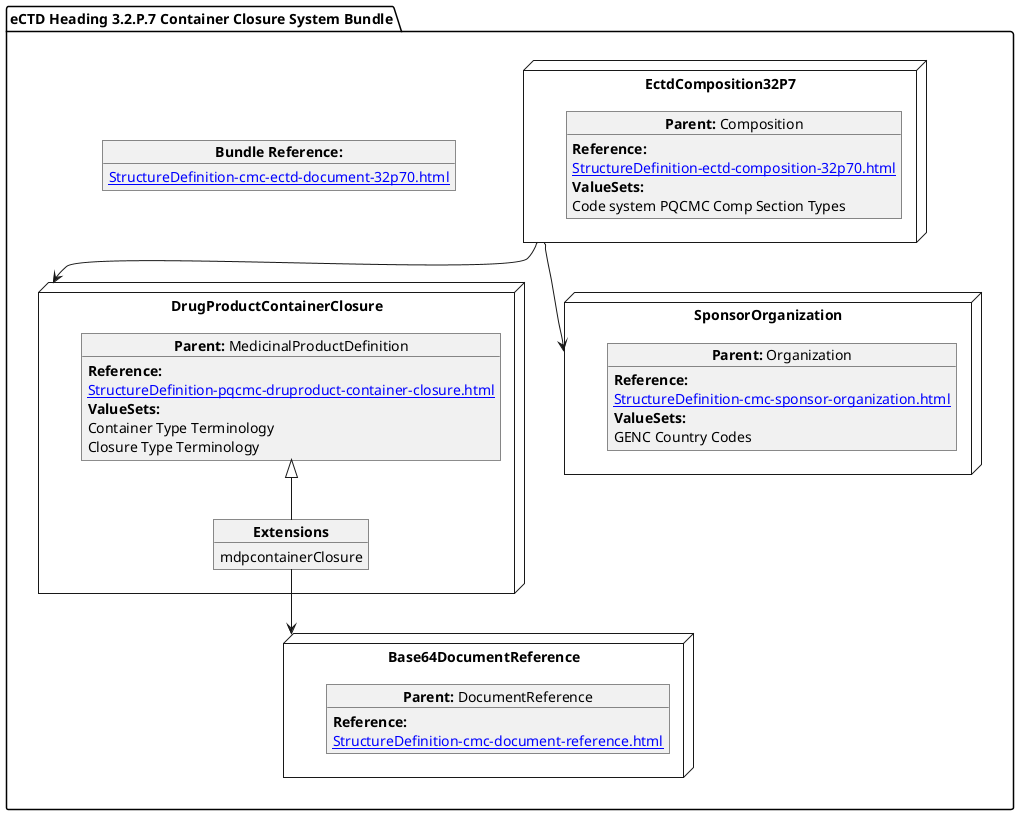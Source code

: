 @startuml ContainerClosure
allowmixing
'Mixed model of use case and object
package "eCTD Heading 3.2.P.7 Container Closure System Bundle" as NODES {
    object "**Bundle Reference:**" as objbun {
              [[StructureDefinition-cmc-ectd-document-32p70.html]]
    }   
  node "EctdComposition32P7" as N1 { 
      object "**Parent:** Composition" as obj1 {
      **Reference:**
      [[StructureDefinition-ectd-composition-32p70.html]]
      **ValueSets:**
  Code system PQCMC Comp Section Types
    }   
}
node "DrugProductContainerClosure" as N21 { 
      object "**Parent:** MedicinalProductDefinition" as obj22 {
           **Reference:**
      [[StructureDefinition-pqcmc-druproduct-container-closure.html]]
        **ValueSets:**
        Container Type Terminology
        Closure Type Terminology
    }
    object "**Extensions**" as objEx {
        mdpcontainerClosure
    }
    obj22 <|-- objEx
}
node "Base64DocumentReference" as NB64 { 
      object "**Parent:** DocumentReference"  as obj64 {  
       **Reference:**
      [[StructureDefinition-cmc-document-reference.html]] 
    }   
}
node "SponsorOrganization" as NSO { 
      object "**Parent:** Organization" as objAu {
           **Reference:**
      [[StructureDefinition-cmc-sponsor-organization.html]]
        **ValueSets:**
        GENC Country Codes
    }
}
}

N1 --> N21
N1 --> NSO
objEx --> NB64 
@enduml